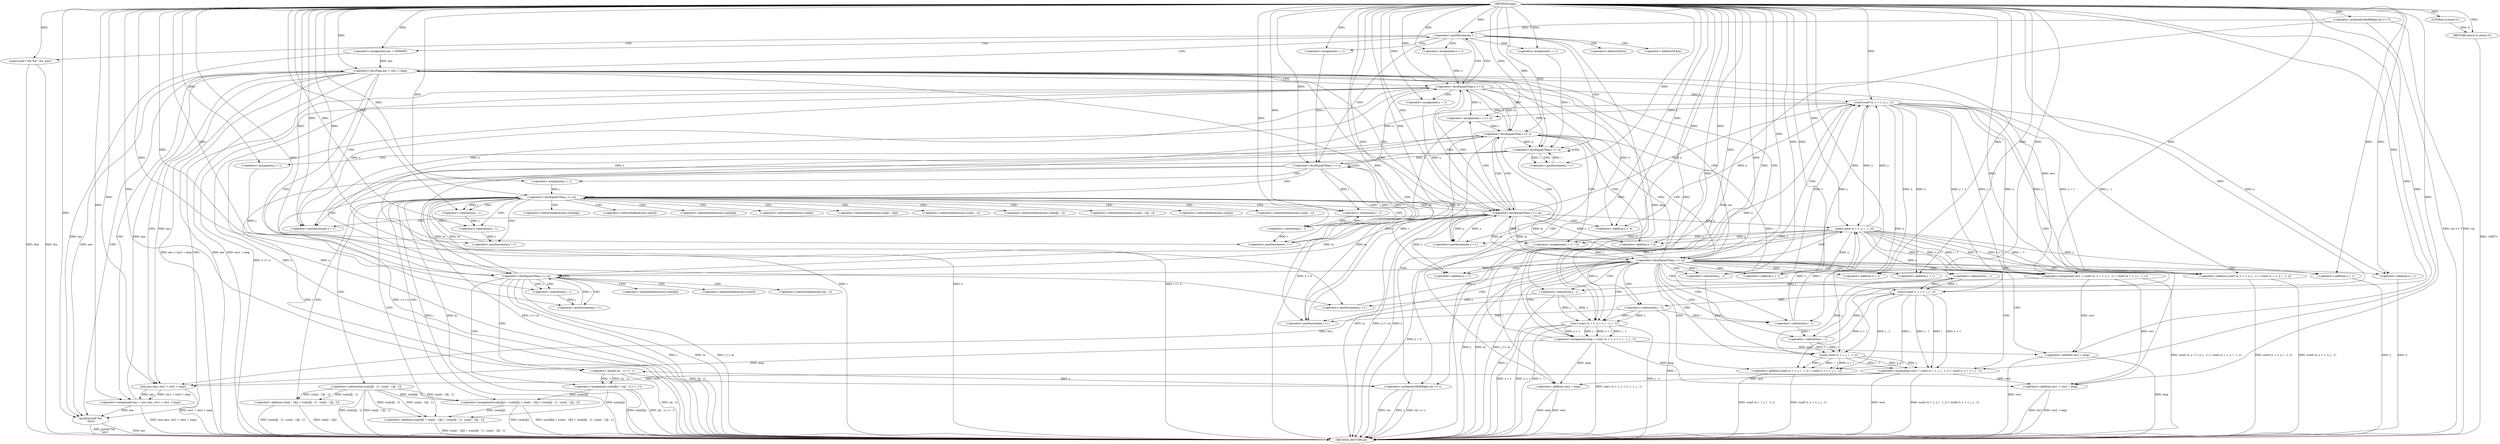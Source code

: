 digraph "main" {  
"1000165" [label = "(METHOD,main)" ]
"1000405" [label = "(METHOD_RETURN,int)" ]
"1000168" [label = "(<operator>.arithmeticShiftRight,cin >> T)" ]
"1000403" [label = "(RETURN,return 0;,return 0;)" ]
"1000172" [label = "(<operator>.postDecrement,T --)" ]
"1000404" [label = "(LITERAL,0,return 0;)" ]
"1000175" [label = "(scanf,scanf (\"%d %d\", &n, &m))" ]
"1000219" [label = "(<operator>.assignment,ans = 5000000)" ]
"1000400" [label = "(printf,printf(\"%d\n\",ans))" ]
"1000183" [label = "(<operator>.assignment,i = 1)" ]
"1000186" [label = "(<operator>.lessEqualsThan,i <= n)" ]
"1000189" [label = "(<operator>.postIncrement,i ++)" ]
"1000224" [label = "(<operator>.assignment,i = 1)" ]
"1000227" [label = "(<operator>.lessEqualsThan,i <= n)" ]
"1000230" [label = "(<operator>.postIncrement,i ++)" ]
"1000281" [label = "(<operator>.assignment,x = 1)" ]
"1000284" [label = "(<operator>.lessEqualsThan,x <= n)" ]
"1000287" [label = "(<operator>.postIncrement,x ++)" ]
"1000193" [label = "(<operator>.arithmeticShiftRight,cin >> s)" ]
"1000234" [label = "(<operator>.assignment,j = 1)" ]
"1000237" [label = "(<operator>.lessEqualsThan,j <= m)" ]
"1000240" [label = "(<operator>.postIncrement,j ++)" ]
"1000242" [label = "(<operator>.assignment,sum[i][j] = sum[i][j] + sum[i - 1][j] + sum[i][j - 1] - sum[i - 1][j - 1])" ]
"1000291" [label = "(<operator>.assignment,y = 1)" ]
"1000294" [label = "(<operator>.lessEqualsThan,y <= m)" ]
"1000297" [label = "(<operator>.postIncrement,y ++)" ]
"1000198" [label = "(<operator>.assignment,j = 1)" ]
"1000201" [label = "(<operator>.lessEqualsThan,j <= m)" ]
"1000204" [label = "(<operator>.postIncrement,j ++)" ]
"1000206" [label = "(<operator>.assignment,sum[i][j] = (s[j - 1] == '1'))" ]
"1000301" [label = "(<operator>.assignment,i = x + 4)" ]
"1000306" [label = "(<operator>.lessEqualsThan,i <= n)" ]
"1000309" [label = "(<operator>.postIncrement,i ++)" ]
"1000248" [label = "(<operator>.addition,sum[i][j] + sum[i - 1][j] + sum[i][j - 1] - sum[i - 1][j - 1])" ]
"1000313" [label = "(<operator>.assignment,j = y + 3)" ]
"1000318" [label = "(<operator>.lessEqualsThan,j <= m)" ]
"1000321" [label = "(<operator>.postIncrement,j ++)" ]
"1000212" [label = "(<operator>.equals,s[j - 1] == '1')" ]
"1000254" [label = "(<operator>.addition,sum[i - 1][j] + sum[i][j - 1] - sum[i - 1][j - 1])" ]
"1000303" [label = "(<operator>.addition,x + 4)" ]
"1000325" [label = "(<operator>.assignment,res1 = sum0 (x, y + 1, x, j - 1) + sum0 (x + 1, y, i - 1, y))" ]
"1000347" [label = "(<operator>.assignment,res2 = sum0 (x + 1, j, i - 1, j) + sum0 (i, y + 1, i, j - 1))" ]
"1000369" [label = "(<operator>.assignment,emp = sum1 (x + 1, y + 1, i - 1, j - 1))" ]
"1000391" [label = "(<operator>.assignment,ans = min (ans, res1 + res2 + emp))" ]
"1000262" [label = "(<operator>.subtraction,sum[i][j - 1] - sum[i - 1][j - 1])" ]
"1000315" [label = "(<operator>.addition,y + 3)" ]
"1000385" [label = "(<operator>.lessThan,ans < res1 + emp)" ]
"1000215" [label = "(<operator>.subtraction,j - 1)" ]
"1000327" [label = "(<operator>.addition,sum0 (x, y + 1, x, j - 1) + sum0 (x + 1, y, i - 1, y))" ]
"1000349" [label = "(<operator>.addition,sum0 (x + 1, j, i - 1, j) + sum0 (i, y + 1, i, j - 1))" ]
"1000371" [label = "(sum1,sum1 (x + 1, y + 1, i - 1, j - 1))" ]
"1000393" [label = "(min,min (ans, res1 + res2 + emp))" ]
"1000258" [label = "(<operator>.subtraction,i - 1)" ]
"1000267" [label = "(<operator>.subtraction,j - 1)" ]
"1000276" [label = "(<operator>.subtraction,j - 1)" ]
"1000328" [label = "(sum0,sum0 (x, y + 1, x, j - 1))" ]
"1000337" [label = "(sum0,sum0 (x + 1, y, i - 1, y))" ]
"1000350" [label = "(sum0,sum0 (x + 1, j, i - 1, j))" ]
"1000359" [label = "(sum0,sum0 (i, y + 1, i, j - 1))" ]
"1000372" [label = "(<operator>.addition,x + 1)" ]
"1000375" [label = "(<operator>.addition,y + 1)" ]
"1000378" [label = "(<operator>.subtraction,i - 1)" ]
"1000381" [label = "(<operator>.subtraction,j - 1)" ]
"1000387" [label = "(<operator>.addition,res1 + emp)" ]
"1000395" [label = "(<operator>.addition,res1 + res2 + emp)" ]
"1000273" [label = "(<operator>.subtraction,i - 1)" ]
"1000330" [label = "(<operator>.addition,y + 1)" ]
"1000334" [label = "(<operator>.subtraction,j - 1)" ]
"1000338" [label = "(<operator>.addition,x + 1)" ]
"1000342" [label = "(<operator>.subtraction,i - 1)" ]
"1000351" [label = "(<operator>.addition,x + 1)" ]
"1000355" [label = "(<operator>.subtraction,i - 1)" ]
"1000361" [label = "(<operator>.addition,y + 1)" ]
"1000365" [label = "(<operator>.subtraction,j - 1)" ]
"1000397" [label = "(<operator>.addition,res2 + emp)" ]
"1000177" [label = "(<operator>.addressOf,&n)" ]
"1000179" [label = "(<operator>.addressOf,&m)" ]
"1000243" [label = "(<operator>.indirectIndexAccess,sum[i][j])" ]
"1000207" [label = "(<operator>.indirectIndexAccess,sum[i][j])" ]
"1000244" [label = "(<operator>.indirectIndexAccess,sum[i])" ]
"1000249" [label = "(<operator>.indirectIndexAccess,sum[i][j])" ]
"1000208" [label = "(<operator>.indirectIndexAccess,sum[i])" ]
"1000213" [label = "(<operator>.indirectIndexAccess,s[j - 1])" ]
"1000250" [label = "(<operator>.indirectIndexAccess,sum[i])" ]
"1000255" [label = "(<operator>.indirectIndexAccess,sum[i - 1][j])" ]
"1000256" [label = "(<operator>.indirectIndexAccess,sum[i - 1])" ]
"1000263" [label = "(<operator>.indirectIndexAccess,sum[i][j - 1])" ]
"1000270" [label = "(<operator>.indirectIndexAccess,sum[i - 1][j - 1])" ]
"1000264" [label = "(<operator>.indirectIndexAccess,sum[i])" ]
"1000271" [label = "(<operator>.indirectIndexAccess,sum[i - 1])" ]
  "1000168" -> "1000405"  [ label = "DDG: cin"] 
  "1000168" -> "1000405"  [ label = "DDG: cin >> T"] 
  "1000172" -> "1000405"  [ label = "DDG: T"] 
  "1000175" -> "1000405"  [ label = "DDG: &n"] 
  "1000175" -> "1000405"  [ label = "DDG: &m"] 
  "1000227" -> "1000405"  [ label = "DDG: i"] 
  "1000227" -> "1000405"  [ label = "DDG: i <= n"] 
  "1000284" -> "1000405"  [ label = "DDG: x"] 
  "1000284" -> "1000405"  [ label = "DDG: n"] 
  "1000284" -> "1000405"  [ label = "DDG: x <= n"] 
  "1000294" -> "1000405"  [ label = "DDG: y"] 
  "1000294" -> "1000405"  [ label = "DDG: m"] 
  "1000294" -> "1000405"  [ label = "DDG: y <= m"] 
  "1000301" -> "1000405"  [ label = "DDG: x + 4"] 
  "1000306" -> "1000405"  [ label = "DDG: i"] 
  "1000306" -> "1000405"  [ label = "DDG: n"] 
  "1000306" -> "1000405"  [ label = "DDG: i <= n"] 
  "1000313" -> "1000405"  [ label = "DDG: y + 3"] 
  "1000318" -> "1000405"  [ label = "DDG: j"] 
  "1000318" -> "1000405"  [ label = "DDG: m"] 
  "1000318" -> "1000405"  [ label = "DDG: j <= m"] 
  "1000327" -> "1000405"  [ label = "DDG: sum0 (x, y + 1, x, j - 1)"] 
  "1000327" -> "1000405"  [ label = "DDG: sum0 (x + 1, y, i - 1, y)"] 
  "1000325" -> "1000405"  [ label = "DDG: sum0 (x, y + 1, x, j - 1) + sum0 (x + 1, y, i - 1, y)"] 
  "1000347" -> "1000405"  [ label = "DDG: res2"] 
  "1000349" -> "1000405"  [ label = "DDG: sum0 (x + 1, j, i - 1, j)"] 
  "1000349" -> "1000405"  [ label = "DDG: sum0 (i, y + 1, i, j - 1)"] 
  "1000347" -> "1000405"  [ label = "DDG: sum0 (x + 1, j, i - 1, j) + sum0 (i, y + 1, i, j - 1)"] 
  "1000372" -> "1000405"  [ label = "DDG: x"] 
  "1000371" -> "1000405"  [ label = "DDG: x + 1"] 
  "1000375" -> "1000405"  [ label = "DDG: y"] 
  "1000371" -> "1000405"  [ label = "DDG: y + 1"] 
  "1000378" -> "1000405"  [ label = "DDG: i"] 
  "1000371" -> "1000405"  [ label = "DDG: i - 1"] 
  "1000381" -> "1000405"  [ label = "DDG: j"] 
  "1000371" -> "1000405"  [ label = "DDG: j - 1"] 
  "1000369" -> "1000405"  [ label = "DDG: sum1 (x + 1, y + 1, i - 1, j - 1)"] 
  "1000385" -> "1000405"  [ label = "DDG: ans"] 
  "1000387" -> "1000405"  [ label = "DDG: res1"] 
  "1000387" -> "1000405"  [ label = "DDG: emp"] 
  "1000385" -> "1000405"  [ label = "DDG: res1 + emp"] 
  "1000385" -> "1000405"  [ label = "DDG: ans < res1 + emp"] 
  "1000395" -> "1000405"  [ label = "DDG: res1"] 
  "1000397" -> "1000405"  [ label = "DDG: res2"] 
  "1000397" -> "1000405"  [ label = "DDG: emp"] 
  "1000395" -> "1000405"  [ label = "DDG: res2 + emp"] 
  "1000393" -> "1000405"  [ label = "DDG: res1 + res2 + emp"] 
  "1000391" -> "1000405"  [ label = "DDG: min (ans, res1 + res2 + emp)"] 
  "1000400" -> "1000405"  [ label = "DDG: ans"] 
  "1000400" -> "1000405"  [ label = "DDG: printf(\"%d\n\",ans)"] 
  "1000237" -> "1000405"  [ label = "DDG: j"] 
  "1000237" -> "1000405"  [ label = "DDG: m"] 
  "1000237" -> "1000405"  [ label = "DDG: j <= m"] 
  "1000242" -> "1000405"  [ label = "DDG: sum[i][j]"] 
  "1000254" -> "1000405"  [ label = "DDG: sum[i - 1][j]"] 
  "1000262" -> "1000405"  [ label = "DDG: sum[i][j - 1]"] 
  "1000262" -> "1000405"  [ label = "DDG: sum[i - 1][j - 1]"] 
  "1000254" -> "1000405"  [ label = "DDG: sum[i][j - 1] - sum[i - 1][j - 1]"] 
  "1000248" -> "1000405"  [ label = "DDG: sum[i - 1][j] + sum[i][j - 1] - sum[i - 1][j - 1]"] 
  "1000242" -> "1000405"  [ label = "DDG: sum[i][j] + sum[i - 1][j] + sum[i][j - 1] - sum[i - 1][j - 1]"] 
  "1000193" -> "1000405"  [ label = "DDG: cin"] 
  "1000193" -> "1000405"  [ label = "DDG: s"] 
  "1000193" -> "1000405"  [ label = "DDG: cin >> s"] 
  "1000201" -> "1000405"  [ label = "DDG: j"] 
  "1000201" -> "1000405"  [ label = "DDG: m"] 
  "1000201" -> "1000405"  [ label = "DDG: j <= m"] 
  "1000206" -> "1000405"  [ label = "DDG: sum[i][j]"] 
  "1000212" -> "1000405"  [ label = "DDG: s[j - 1]"] 
  "1000206" -> "1000405"  [ label = "DDG: s[j - 1] == '1'"] 
  "1000403" -> "1000405"  [ label = "DDG: <RET>"] 
  "1000404" -> "1000403"  [ label = "DDG: 0"] 
  "1000165" -> "1000403"  [ label = "DDG: "] 
  "1000165" -> "1000168"  [ label = "DDG: "] 
  "1000165" -> "1000404"  [ label = "DDG: "] 
  "1000168" -> "1000172"  [ label = "DDG: T"] 
  "1000165" -> "1000172"  [ label = "DDG: "] 
  "1000165" -> "1000175"  [ label = "DDG: "] 
  "1000165" -> "1000219"  [ label = "DDG: "] 
  "1000165" -> "1000183"  [ label = "DDG: "] 
  "1000165" -> "1000224"  [ label = "DDG: "] 
  "1000165" -> "1000281"  [ label = "DDG: "] 
  "1000165" -> "1000400"  [ label = "DDG: "] 
  "1000219" -> "1000400"  [ label = "DDG: ans"] 
  "1000385" -> "1000400"  [ label = "DDG: ans"] 
  "1000391" -> "1000400"  [ label = "DDG: ans"] 
  "1000183" -> "1000186"  [ label = "DDG: i"] 
  "1000189" -> "1000186"  [ label = "DDG: i"] 
  "1000165" -> "1000186"  [ label = "DDG: "] 
  "1000284" -> "1000186"  [ label = "DDG: n"] 
  "1000306" -> "1000186"  [ label = "DDG: n"] 
  "1000186" -> "1000189"  [ label = "DDG: i"] 
  "1000165" -> "1000189"  [ label = "DDG: "] 
  "1000224" -> "1000227"  [ label = "DDG: i"] 
  "1000230" -> "1000227"  [ label = "DDG: i"] 
  "1000165" -> "1000227"  [ label = "DDG: "] 
  "1000186" -> "1000227"  [ label = "DDG: n"] 
  "1000227" -> "1000230"  [ label = "DDG: i"] 
  "1000273" -> "1000230"  [ label = "DDG: i"] 
  "1000165" -> "1000230"  [ label = "DDG: "] 
  "1000165" -> "1000234"  [ label = "DDG: "] 
  "1000262" -> "1000242"  [ label = "DDG: sum[i][j - 1]"] 
  "1000262" -> "1000242"  [ label = "DDG: sum[i - 1][j - 1]"] 
  "1000206" -> "1000242"  [ label = "DDG: sum[i][j]"] 
  "1000281" -> "1000284"  [ label = "DDG: x"] 
  "1000287" -> "1000284"  [ label = "DDG: x"] 
  "1000165" -> "1000284"  [ label = "DDG: "] 
  "1000227" -> "1000284"  [ label = "DDG: n"] 
  "1000306" -> "1000284"  [ label = "DDG: n"] 
  "1000284" -> "1000287"  [ label = "DDG: x"] 
  "1000165" -> "1000287"  [ label = "DDG: "] 
  "1000328" -> "1000287"  [ label = "DDG: x"] 
  "1000165" -> "1000291"  [ label = "DDG: "] 
  "1000168" -> "1000193"  [ label = "DDG: cin"] 
  "1000165" -> "1000193"  [ label = "DDG: "] 
  "1000212" -> "1000193"  [ label = "DDG: s[j - 1]"] 
  "1000165" -> "1000198"  [ label = "DDG: "] 
  "1000212" -> "1000206"  [ label = "DDG: '1'"] 
  "1000212" -> "1000206"  [ label = "DDG: s[j - 1]"] 
  "1000234" -> "1000237"  [ label = "DDG: j"] 
  "1000240" -> "1000237"  [ label = "DDG: j"] 
  "1000165" -> "1000237"  [ label = "DDG: "] 
  "1000294" -> "1000237"  [ label = "DDG: m"] 
  "1000318" -> "1000237"  [ label = "DDG: m"] 
  "1000201" -> "1000237"  [ label = "DDG: m"] 
  "1000276" -> "1000240"  [ label = "DDG: j"] 
  "1000165" -> "1000240"  [ label = "DDG: "] 
  "1000291" -> "1000294"  [ label = "DDG: y"] 
  "1000297" -> "1000294"  [ label = "DDG: y"] 
  "1000165" -> "1000294"  [ label = "DDG: "] 
  "1000318" -> "1000294"  [ label = "DDG: m"] 
  "1000237" -> "1000294"  [ label = "DDG: m"] 
  "1000201" -> "1000294"  [ label = "DDG: m"] 
  "1000294" -> "1000297"  [ label = "DDG: y"] 
  "1000165" -> "1000297"  [ label = "DDG: "] 
  "1000337" -> "1000297"  [ label = "DDG: y"] 
  "1000165" -> "1000301"  [ label = "DDG: "] 
  "1000284" -> "1000301"  [ label = "DDG: x"] 
  "1000328" -> "1000301"  [ label = "DDG: x"] 
  "1000198" -> "1000201"  [ label = "DDG: j"] 
  "1000204" -> "1000201"  [ label = "DDG: j"] 
  "1000165" -> "1000201"  [ label = "DDG: "] 
  "1000294" -> "1000201"  [ label = "DDG: m"] 
  "1000318" -> "1000201"  [ label = "DDG: m"] 
  "1000237" -> "1000201"  [ label = "DDG: m"] 
  "1000215" -> "1000204"  [ label = "DDG: j"] 
  "1000165" -> "1000204"  [ label = "DDG: "] 
  "1000242" -> "1000248"  [ label = "DDG: sum[i][j]"] 
  "1000206" -> "1000248"  [ label = "DDG: sum[i][j]"] 
  "1000262" -> "1000248"  [ label = "DDG: sum[i][j - 1]"] 
  "1000262" -> "1000248"  [ label = "DDG: sum[i - 1][j - 1]"] 
  "1000301" -> "1000306"  [ label = "DDG: i"] 
  "1000309" -> "1000306"  [ label = "DDG: i"] 
  "1000165" -> "1000306"  [ label = "DDG: "] 
  "1000284" -> "1000306"  [ label = "DDG: n"] 
  "1000306" -> "1000309"  [ label = "DDG: i"] 
  "1000378" -> "1000309"  [ label = "DDG: i"] 
  "1000165" -> "1000309"  [ label = "DDG: "] 
  "1000165" -> "1000313"  [ label = "DDG: "] 
  "1000294" -> "1000313"  [ label = "DDG: y"] 
  "1000337" -> "1000313"  [ label = "DDG: y"] 
  "1000193" -> "1000212"  [ label = "DDG: s"] 
  "1000165" -> "1000212"  [ label = "DDG: "] 
  "1000262" -> "1000254"  [ label = "DDG: sum[i][j - 1]"] 
  "1000262" -> "1000254"  [ label = "DDG: sum[i - 1][j - 1]"] 
  "1000284" -> "1000303"  [ label = "DDG: x"] 
  "1000165" -> "1000303"  [ label = "DDG: "] 
  "1000328" -> "1000303"  [ label = "DDG: x"] 
  "1000313" -> "1000318"  [ label = "DDG: j"] 
  "1000321" -> "1000318"  [ label = "DDG: j"] 
  "1000165" -> "1000318"  [ label = "DDG: "] 
  "1000294" -> "1000318"  [ label = "DDG: m"] 
  "1000381" -> "1000321"  [ label = "DDG: j"] 
  "1000165" -> "1000321"  [ label = "DDG: "] 
  "1000337" -> "1000325"  [ label = "DDG: y"] 
  "1000337" -> "1000325"  [ label = "DDG: x + 1"] 
  "1000337" -> "1000325"  [ label = "DDG: i - 1"] 
  "1000328" -> "1000325"  [ label = "DDG: x"] 
  "1000328" -> "1000325"  [ label = "DDG: y + 1"] 
  "1000328" -> "1000325"  [ label = "DDG: j - 1"] 
  "1000359" -> "1000347"  [ label = "DDG: i"] 
  "1000359" -> "1000347"  [ label = "DDG: y + 1"] 
  "1000359" -> "1000347"  [ label = "DDG: j - 1"] 
  "1000350" -> "1000347"  [ label = "DDG: i - 1"] 
  "1000350" -> "1000347"  [ label = "DDG: x + 1"] 
  "1000350" -> "1000347"  [ label = "DDG: j"] 
  "1000371" -> "1000369"  [ label = "DDG: x + 1"] 
  "1000371" -> "1000369"  [ label = "DDG: j - 1"] 
  "1000371" -> "1000369"  [ label = "DDG: y + 1"] 
  "1000371" -> "1000369"  [ label = "DDG: i - 1"] 
  "1000393" -> "1000391"  [ label = "DDG: res1 + res2 + emp"] 
  "1000393" -> "1000391"  [ label = "DDG: ans"] 
  "1000294" -> "1000315"  [ label = "DDG: y"] 
  "1000165" -> "1000315"  [ label = "DDG: "] 
  "1000337" -> "1000315"  [ label = "DDG: y"] 
  "1000165" -> "1000325"  [ label = "DDG: "] 
  "1000165" -> "1000347"  [ label = "DDG: "] 
  "1000165" -> "1000369"  [ label = "DDG: "] 
  "1000165" -> "1000391"  [ label = "DDG: "] 
  "1000201" -> "1000215"  [ label = "DDG: j"] 
  "1000165" -> "1000215"  [ label = "DDG: "] 
  "1000328" -> "1000327"  [ label = "DDG: x"] 
  "1000328" -> "1000327"  [ label = "DDG: y + 1"] 
  "1000328" -> "1000327"  [ label = "DDG: j - 1"] 
  "1000337" -> "1000327"  [ label = "DDG: y"] 
  "1000337" -> "1000327"  [ label = "DDG: x + 1"] 
  "1000337" -> "1000327"  [ label = "DDG: i - 1"] 
  "1000350" -> "1000349"  [ label = "DDG: i - 1"] 
  "1000350" -> "1000349"  [ label = "DDG: x + 1"] 
  "1000350" -> "1000349"  [ label = "DDG: j"] 
  "1000359" -> "1000349"  [ label = "DDG: i"] 
  "1000359" -> "1000349"  [ label = "DDG: y + 1"] 
  "1000359" -> "1000349"  [ label = "DDG: j - 1"] 
  "1000381" -> "1000371"  [ label = "DDG: 1"] 
  "1000381" -> "1000371"  [ label = "DDG: j"] 
  "1000378" -> "1000371"  [ label = "DDG: i"] 
  "1000378" -> "1000371"  [ label = "DDG: 1"] 
  "1000165" -> "1000371"  [ label = "DDG: "] 
  "1000337" -> "1000371"  [ label = "DDG: y"] 
  "1000328" -> "1000371"  [ label = "DDG: x"] 
  "1000219" -> "1000385"  [ label = "DDG: ans"] 
  "1000391" -> "1000385"  [ label = "DDG: ans"] 
  "1000165" -> "1000385"  [ label = "DDG: "] 
  "1000369" -> "1000385"  [ label = "DDG: emp"] 
  "1000325" -> "1000385"  [ label = "DDG: res1"] 
  "1000385" -> "1000393"  [ label = "DDG: ans"] 
  "1000165" -> "1000393"  [ label = "DDG: "] 
  "1000369" -> "1000393"  [ label = "DDG: emp"] 
  "1000347" -> "1000393"  [ label = "DDG: res2"] 
  "1000325" -> "1000393"  [ label = "DDG: res1"] 
  "1000227" -> "1000258"  [ label = "DDG: i"] 
  "1000273" -> "1000258"  [ label = "DDG: i"] 
  "1000165" -> "1000258"  [ label = "DDG: "] 
  "1000237" -> "1000267"  [ label = "DDG: j"] 
  "1000165" -> "1000267"  [ label = "DDG: "] 
  "1000267" -> "1000276"  [ label = "DDG: j"] 
  "1000165" -> "1000276"  [ label = "DDG: "] 
  "1000165" -> "1000328"  [ label = "DDG: "] 
  "1000284" -> "1000328"  [ label = "DDG: x"] 
  "1000294" -> "1000328"  [ label = "DDG: y"] 
  "1000337" -> "1000328"  [ label = "DDG: y"] 
  "1000334" -> "1000328"  [ label = "DDG: 1"] 
  "1000334" -> "1000328"  [ label = "DDG: j"] 
  "1000165" -> "1000337"  [ label = "DDG: "] 
  "1000294" -> "1000337"  [ label = "DDG: y"] 
  "1000342" -> "1000337"  [ label = "DDG: 1"] 
  "1000342" -> "1000337"  [ label = "DDG: i"] 
  "1000328" -> "1000337"  [ label = "DDG: x"] 
  "1000165" -> "1000350"  [ label = "DDG: "] 
  "1000328" -> "1000350"  [ label = "DDG: x"] 
  "1000355" -> "1000350"  [ label = "DDG: i"] 
  "1000355" -> "1000350"  [ label = "DDG: 1"] 
  "1000334" -> "1000350"  [ label = "DDG: j"] 
  "1000355" -> "1000359"  [ label = "DDG: i"] 
  "1000165" -> "1000359"  [ label = "DDG: "] 
  "1000337" -> "1000359"  [ label = "DDG: y"] 
  "1000365" -> "1000359"  [ label = "DDG: 1"] 
  "1000365" -> "1000359"  [ label = "DDG: j"] 
  "1000165" -> "1000372"  [ label = "DDG: "] 
  "1000328" -> "1000372"  [ label = "DDG: x"] 
  "1000165" -> "1000375"  [ label = "DDG: "] 
  "1000337" -> "1000375"  [ label = "DDG: y"] 
  "1000359" -> "1000378"  [ label = "DDG: i"] 
  "1000165" -> "1000378"  [ label = "DDG: "] 
  "1000365" -> "1000381"  [ label = "DDG: j"] 
  "1000165" -> "1000381"  [ label = "DDG: "] 
  "1000325" -> "1000387"  [ label = "DDG: res1"] 
  "1000165" -> "1000387"  [ label = "DDG: "] 
  "1000369" -> "1000387"  [ label = "DDG: emp"] 
  "1000165" -> "1000395"  [ label = "DDG: "] 
  "1000325" -> "1000395"  [ label = "DDG: res1"] 
  "1000369" -> "1000395"  [ label = "DDG: emp"] 
  "1000347" -> "1000395"  [ label = "DDG: res2"] 
  "1000258" -> "1000273"  [ label = "DDG: i"] 
  "1000165" -> "1000273"  [ label = "DDG: "] 
  "1000165" -> "1000330"  [ label = "DDG: "] 
  "1000294" -> "1000330"  [ label = "DDG: y"] 
  "1000337" -> "1000330"  [ label = "DDG: y"] 
  "1000318" -> "1000334"  [ label = "DDG: j"] 
  "1000165" -> "1000334"  [ label = "DDG: "] 
  "1000328" -> "1000338"  [ label = "DDG: x"] 
  "1000165" -> "1000338"  [ label = "DDG: "] 
  "1000306" -> "1000342"  [ label = "DDG: i"] 
  "1000378" -> "1000342"  [ label = "DDG: i"] 
  "1000165" -> "1000342"  [ label = "DDG: "] 
  "1000165" -> "1000351"  [ label = "DDG: "] 
  "1000328" -> "1000351"  [ label = "DDG: x"] 
  "1000342" -> "1000355"  [ label = "DDG: i"] 
  "1000165" -> "1000355"  [ label = "DDG: "] 
  "1000337" -> "1000361"  [ label = "DDG: y"] 
  "1000165" -> "1000361"  [ label = "DDG: "] 
  "1000350" -> "1000365"  [ label = "DDG: j"] 
  "1000165" -> "1000365"  [ label = "DDG: "] 
  "1000347" -> "1000397"  [ label = "DDG: res2"] 
  "1000165" -> "1000397"  [ label = "DDG: "] 
  "1000369" -> "1000397"  [ label = "DDG: emp"] 
  "1000172" -> "1000281"  [ label = "CDG: "] 
  "1000172" -> "1000224"  [ label = "CDG: "] 
  "1000172" -> "1000227"  [ label = "CDG: "] 
  "1000172" -> "1000183"  [ label = "CDG: "] 
  "1000172" -> "1000219"  [ label = "CDG: "] 
  "1000172" -> "1000284"  [ label = "CDG: "] 
  "1000172" -> "1000175"  [ label = "CDG: "] 
  "1000172" -> "1000179"  [ label = "CDG: "] 
  "1000172" -> "1000186"  [ label = "CDG: "] 
  "1000172" -> "1000177"  [ label = "CDG: "] 
  "1000186" -> "1000201"  [ label = "CDG: "] 
  "1000186" -> "1000189"  [ label = "CDG: "] 
  "1000186" -> "1000193"  [ label = "CDG: "] 
  "1000186" -> "1000198"  [ label = "CDG: "] 
  "1000186" -> "1000186"  [ label = "CDG: "] 
  "1000227" -> "1000230"  [ label = "CDG: "] 
  "1000227" -> "1000234"  [ label = "CDG: "] 
  "1000227" -> "1000227"  [ label = "CDG: "] 
  "1000227" -> "1000237"  [ label = "CDG: "] 
  "1000284" -> "1000294"  [ label = "CDG: "] 
  "1000284" -> "1000400"  [ label = "CDG: "] 
  "1000284" -> "1000291"  [ label = "CDG: "] 
  "1000284" -> "1000172"  [ label = "CDG: "] 
  "1000237" -> "1000258"  [ label = "CDG: "] 
  "1000237" -> "1000276"  [ label = "CDG: "] 
  "1000237" -> "1000244"  [ label = "CDG: "] 
  "1000237" -> "1000254"  [ label = "CDG: "] 
  "1000237" -> "1000242"  [ label = "CDG: "] 
  "1000237" -> "1000248"  [ label = "CDG: "] 
  "1000237" -> "1000240"  [ label = "CDG: "] 
  "1000237" -> "1000263"  [ label = "CDG: "] 
  "1000237" -> "1000262"  [ label = "CDG: "] 
  "1000237" -> "1000271"  [ label = "CDG: "] 
  "1000237" -> "1000267"  [ label = "CDG: "] 
  "1000237" -> "1000249"  [ label = "CDG: "] 
  "1000237" -> "1000256"  [ label = "CDG: "] 
  "1000237" -> "1000255"  [ label = "CDG: "] 
  "1000237" -> "1000243"  [ label = "CDG: "] 
  "1000237" -> "1000250"  [ label = "CDG: "] 
  "1000237" -> "1000273"  [ label = "CDG: "] 
  "1000237" -> "1000270"  [ label = "CDG: "] 
  "1000237" -> "1000237"  [ label = "CDG: "] 
  "1000237" -> "1000264"  [ label = "CDG: "] 
  "1000294" -> "1000303"  [ label = "CDG: "] 
  "1000294" -> "1000287"  [ label = "CDG: "] 
  "1000294" -> "1000284"  [ label = "CDG: "] 
  "1000294" -> "1000306"  [ label = "CDG: "] 
  "1000294" -> "1000301"  [ label = "CDG: "] 
  "1000201" -> "1000208"  [ label = "CDG: "] 
  "1000201" -> "1000206"  [ label = "CDG: "] 
  "1000201" -> "1000201"  [ label = "CDG: "] 
  "1000201" -> "1000212"  [ label = "CDG: "] 
  "1000201" -> "1000204"  [ label = "CDG: "] 
  "1000201" -> "1000213"  [ label = "CDG: "] 
  "1000201" -> "1000215"  [ label = "CDG: "] 
  "1000201" -> "1000207"  [ label = "CDG: "] 
  "1000306" -> "1000294"  [ label = "CDG: "] 
  "1000306" -> "1000315"  [ label = "CDG: "] 
  "1000306" -> "1000313"  [ label = "CDG: "] 
  "1000306" -> "1000318"  [ label = "CDG: "] 
  "1000306" -> "1000297"  [ label = "CDG: "] 
  "1000318" -> "1000387"  [ label = "CDG: "] 
  "1000318" -> "1000349"  [ label = "CDG: "] 
  "1000318" -> "1000330"  [ label = "CDG: "] 
  "1000318" -> "1000355"  [ label = "CDG: "] 
  "1000318" -> "1000378"  [ label = "CDG: "] 
  "1000318" -> "1000334"  [ label = "CDG: "] 
  "1000318" -> "1000350"  [ label = "CDG: "] 
  "1000318" -> "1000309"  [ label = "CDG: "] 
  "1000318" -> "1000361"  [ label = "CDG: "] 
  "1000318" -> "1000372"  [ label = "CDG: "] 
  "1000318" -> "1000325"  [ label = "CDG: "] 
  "1000318" -> "1000381"  [ label = "CDG: "] 
  "1000318" -> "1000369"  [ label = "CDG: "] 
  "1000318" -> "1000337"  [ label = "CDG: "] 
  "1000318" -> "1000371"  [ label = "CDG: "] 
  "1000318" -> "1000338"  [ label = "CDG: "] 
  "1000318" -> "1000385"  [ label = "CDG: "] 
  "1000318" -> "1000375"  [ label = "CDG: "] 
  "1000318" -> "1000342"  [ label = "CDG: "] 
  "1000318" -> "1000359"  [ label = "CDG: "] 
  "1000318" -> "1000306"  [ label = "CDG: "] 
  "1000318" -> "1000328"  [ label = "CDG: "] 
  "1000318" -> "1000351"  [ label = "CDG: "] 
  "1000318" -> "1000365"  [ label = "CDG: "] 
  "1000318" -> "1000347"  [ label = "CDG: "] 
  "1000318" -> "1000327"  [ label = "CDG: "] 
  "1000385" -> "1000321"  [ label = "CDG: "] 
  "1000385" -> "1000391"  [ label = "CDG: "] 
  "1000385" -> "1000393"  [ label = "CDG: "] 
  "1000385" -> "1000318"  [ label = "CDG: "] 
  "1000385" -> "1000397"  [ label = "CDG: "] 
  "1000385" -> "1000395"  [ label = "CDG: "] 
  "1000385" -> "1000294"  [ label = "CDG: "] 
  "1000385" -> "1000400"  [ label = "CDG: "] 
  "1000385" -> "1000309"  [ label = "CDG: "] 
  "1000385" -> "1000287"  [ label = "CDG: "] 
  "1000385" -> "1000284"  [ label = "CDG: "] 
  "1000385" -> "1000297"  [ label = "CDG: "] 
  "1000385" -> "1000306"  [ label = "CDG: "] 
  "1000385" -> "1000172"  [ label = "CDG: "] 
}
